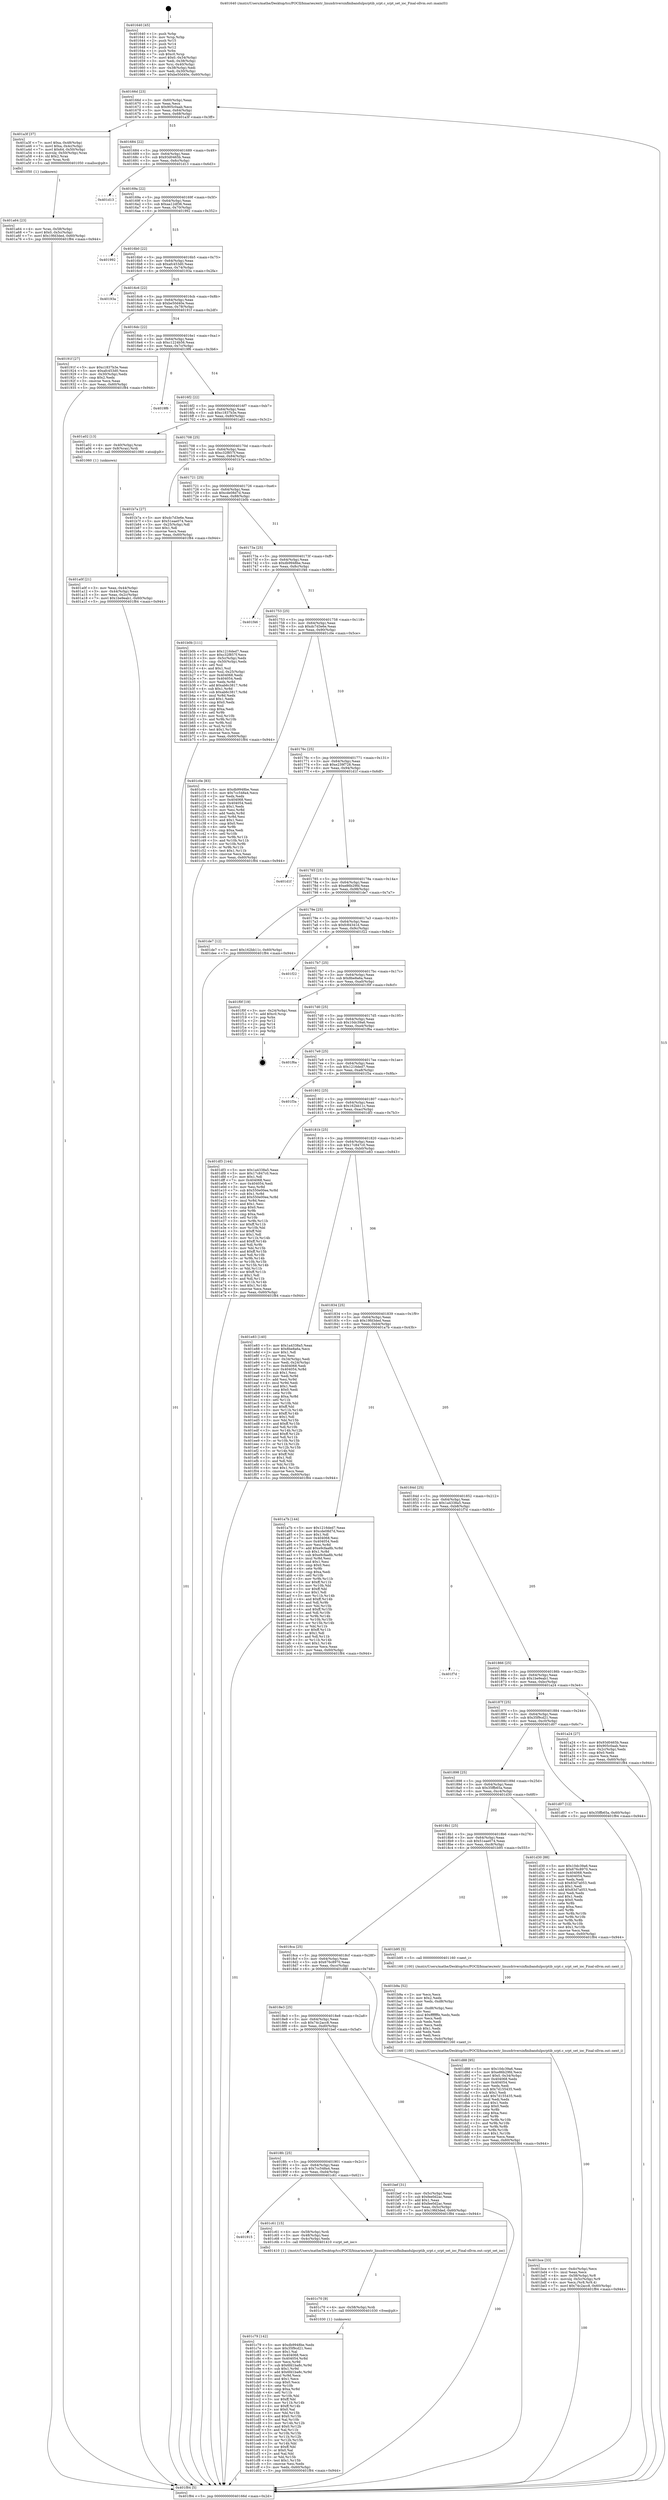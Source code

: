 digraph "0x401640" {
  label = "0x401640 (/mnt/c/Users/mathe/Desktop/tcc/POCII/binaries/extr_linuxdriversinfinibandulpsrptib_srpt.c_srpt_set_ioc_Final-ollvm.out::main(0))"
  labelloc = "t"
  node[shape=record]

  Entry [label="",width=0.3,height=0.3,shape=circle,fillcolor=black,style=filled]
  "0x40166d" [label="{
     0x40166d [23]\l
     | [instrs]\l
     &nbsp;&nbsp;0x40166d \<+3\>: mov -0x60(%rbp),%eax\l
     &nbsp;&nbsp;0x401670 \<+2\>: mov %eax,%ecx\l
     &nbsp;&nbsp;0x401672 \<+6\>: sub $0x905c0aab,%ecx\l
     &nbsp;&nbsp;0x401678 \<+3\>: mov %eax,-0x64(%rbp)\l
     &nbsp;&nbsp;0x40167b \<+3\>: mov %ecx,-0x68(%rbp)\l
     &nbsp;&nbsp;0x40167e \<+6\>: je 0000000000401a3f \<main+0x3ff\>\l
  }"]
  "0x401a3f" [label="{
     0x401a3f [37]\l
     | [instrs]\l
     &nbsp;&nbsp;0x401a3f \<+7\>: movl $0xa,-0x48(%rbp)\l
     &nbsp;&nbsp;0x401a46 \<+7\>: movl $0xa,-0x4c(%rbp)\l
     &nbsp;&nbsp;0x401a4d \<+7\>: movl $0x64,-0x50(%rbp)\l
     &nbsp;&nbsp;0x401a54 \<+4\>: movslq -0x50(%rbp),%rax\l
     &nbsp;&nbsp;0x401a58 \<+4\>: shl $0x2,%rax\l
     &nbsp;&nbsp;0x401a5c \<+3\>: mov %rax,%rdi\l
     &nbsp;&nbsp;0x401a5f \<+5\>: call 0000000000401050 \<malloc@plt\>\l
     | [calls]\l
     &nbsp;&nbsp;0x401050 \{1\} (unknown)\l
  }"]
  "0x401684" [label="{
     0x401684 [22]\l
     | [instrs]\l
     &nbsp;&nbsp;0x401684 \<+5\>: jmp 0000000000401689 \<main+0x49\>\l
     &nbsp;&nbsp;0x401689 \<+3\>: mov -0x64(%rbp),%eax\l
     &nbsp;&nbsp;0x40168c \<+5\>: sub $0x93d0465b,%eax\l
     &nbsp;&nbsp;0x401691 \<+3\>: mov %eax,-0x6c(%rbp)\l
     &nbsp;&nbsp;0x401694 \<+6\>: je 0000000000401d13 \<main+0x6d3\>\l
  }"]
  Exit [label="",width=0.3,height=0.3,shape=circle,fillcolor=black,style=filled,peripheries=2]
  "0x401d13" [label="{
     0x401d13\l
  }", style=dashed]
  "0x40169a" [label="{
     0x40169a [22]\l
     | [instrs]\l
     &nbsp;&nbsp;0x40169a \<+5\>: jmp 000000000040169f \<main+0x5f\>\l
     &nbsp;&nbsp;0x40169f \<+3\>: mov -0x64(%rbp),%eax\l
     &nbsp;&nbsp;0x4016a2 \<+5\>: sub $0xaa12df36,%eax\l
     &nbsp;&nbsp;0x4016a7 \<+3\>: mov %eax,-0x70(%rbp)\l
     &nbsp;&nbsp;0x4016aa \<+6\>: je 0000000000401992 \<main+0x352\>\l
  }"]
  "0x401c79" [label="{
     0x401c79 [142]\l
     | [instrs]\l
     &nbsp;&nbsp;0x401c79 \<+5\>: mov $0xdb9948be,%edx\l
     &nbsp;&nbsp;0x401c7e \<+5\>: mov $0x35f9cd21,%esi\l
     &nbsp;&nbsp;0x401c83 \<+2\>: mov $0x1,%al\l
     &nbsp;&nbsp;0x401c85 \<+7\>: mov 0x404068,%ecx\l
     &nbsp;&nbsp;0x401c8c \<+8\>: mov 0x404054,%r8d\l
     &nbsp;&nbsp;0x401c94 \<+3\>: mov %ecx,%r9d\l
     &nbsp;&nbsp;0x401c97 \<+7\>: sub $0x6fd1ba8c,%r9d\l
     &nbsp;&nbsp;0x401c9e \<+4\>: sub $0x1,%r9d\l
     &nbsp;&nbsp;0x401ca2 \<+7\>: add $0x6fd1ba8c,%r9d\l
     &nbsp;&nbsp;0x401ca9 \<+4\>: imul %r9d,%ecx\l
     &nbsp;&nbsp;0x401cad \<+3\>: and $0x1,%ecx\l
     &nbsp;&nbsp;0x401cb0 \<+3\>: cmp $0x0,%ecx\l
     &nbsp;&nbsp;0x401cb3 \<+4\>: sete %r10b\l
     &nbsp;&nbsp;0x401cb7 \<+4\>: cmp $0xa,%r8d\l
     &nbsp;&nbsp;0x401cbb \<+4\>: setl %r11b\l
     &nbsp;&nbsp;0x401cbf \<+3\>: mov %r10b,%bl\l
     &nbsp;&nbsp;0x401cc2 \<+3\>: xor $0xff,%bl\l
     &nbsp;&nbsp;0x401cc5 \<+3\>: mov %r11b,%r14b\l
     &nbsp;&nbsp;0x401cc8 \<+4\>: xor $0xff,%r14b\l
     &nbsp;&nbsp;0x401ccc \<+2\>: xor $0x0,%al\l
     &nbsp;&nbsp;0x401cce \<+3\>: mov %bl,%r15b\l
     &nbsp;&nbsp;0x401cd1 \<+4\>: and $0x0,%r15b\l
     &nbsp;&nbsp;0x401cd5 \<+3\>: and %al,%r10b\l
     &nbsp;&nbsp;0x401cd8 \<+3\>: mov %r14b,%r12b\l
     &nbsp;&nbsp;0x401cdb \<+4\>: and $0x0,%r12b\l
     &nbsp;&nbsp;0x401cdf \<+3\>: and %al,%r11b\l
     &nbsp;&nbsp;0x401ce2 \<+3\>: or %r10b,%r15b\l
     &nbsp;&nbsp;0x401ce5 \<+3\>: or %r11b,%r12b\l
     &nbsp;&nbsp;0x401ce8 \<+3\>: xor %r12b,%r15b\l
     &nbsp;&nbsp;0x401ceb \<+3\>: or %r14b,%bl\l
     &nbsp;&nbsp;0x401cee \<+3\>: xor $0xff,%bl\l
     &nbsp;&nbsp;0x401cf1 \<+2\>: or $0x0,%al\l
     &nbsp;&nbsp;0x401cf3 \<+2\>: and %al,%bl\l
     &nbsp;&nbsp;0x401cf5 \<+3\>: or %bl,%r15b\l
     &nbsp;&nbsp;0x401cf8 \<+4\>: test $0x1,%r15b\l
     &nbsp;&nbsp;0x401cfc \<+3\>: cmovne %esi,%edx\l
     &nbsp;&nbsp;0x401cff \<+3\>: mov %edx,-0x60(%rbp)\l
     &nbsp;&nbsp;0x401d02 \<+5\>: jmp 0000000000401f84 \<main+0x944\>\l
  }"]
  "0x401992" [label="{
     0x401992\l
  }", style=dashed]
  "0x4016b0" [label="{
     0x4016b0 [22]\l
     | [instrs]\l
     &nbsp;&nbsp;0x4016b0 \<+5\>: jmp 00000000004016b5 \<main+0x75\>\l
     &nbsp;&nbsp;0x4016b5 \<+3\>: mov -0x64(%rbp),%eax\l
     &nbsp;&nbsp;0x4016b8 \<+5\>: sub $0xafc453d0,%eax\l
     &nbsp;&nbsp;0x4016bd \<+3\>: mov %eax,-0x74(%rbp)\l
     &nbsp;&nbsp;0x4016c0 \<+6\>: je 000000000040193a \<main+0x2fa\>\l
  }"]
  "0x401c70" [label="{
     0x401c70 [9]\l
     | [instrs]\l
     &nbsp;&nbsp;0x401c70 \<+4\>: mov -0x58(%rbp),%rdi\l
     &nbsp;&nbsp;0x401c74 \<+5\>: call 0000000000401030 \<free@plt\>\l
     | [calls]\l
     &nbsp;&nbsp;0x401030 \{1\} (unknown)\l
  }"]
  "0x40193a" [label="{
     0x40193a\l
  }", style=dashed]
  "0x4016c6" [label="{
     0x4016c6 [22]\l
     | [instrs]\l
     &nbsp;&nbsp;0x4016c6 \<+5\>: jmp 00000000004016cb \<main+0x8b\>\l
     &nbsp;&nbsp;0x4016cb \<+3\>: mov -0x64(%rbp),%eax\l
     &nbsp;&nbsp;0x4016ce \<+5\>: sub $0xbe50d40e,%eax\l
     &nbsp;&nbsp;0x4016d3 \<+3\>: mov %eax,-0x78(%rbp)\l
     &nbsp;&nbsp;0x4016d6 \<+6\>: je 000000000040191f \<main+0x2df\>\l
  }"]
  "0x401915" [label="{
     0x401915\l
  }", style=dashed]
  "0x40191f" [label="{
     0x40191f [27]\l
     | [instrs]\l
     &nbsp;&nbsp;0x40191f \<+5\>: mov $0xc1837b3e,%eax\l
     &nbsp;&nbsp;0x401924 \<+5\>: mov $0xafc453d0,%ecx\l
     &nbsp;&nbsp;0x401929 \<+3\>: mov -0x30(%rbp),%edx\l
     &nbsp;&nbsp;0x40192c \<+3\>: cmp $0x2,%edx\l
     &nbsp;&nbsp;0x40192f \<+3\>: cmovne %ecx,%eax\l
     &nbsp;&nbsp;0x401932 \<+3\>: mov %eax,-0x60(%rbp)\l
     &nbsp;&nbsp;0x401935 \<+5\>: jmp 0000000000401f84 \<main+0x944\>\l
  }"]
  "0x4016dc" [label="{
     0x4016dc [22]\l
     | [instrs]\l
     &nbsp;&nbsp;0x4016dc \<+5\>: jmp 00000000004016e1 \<main+0xa1\>\l
     &nbsp;&nbsp;0x4016e1 \<+3\>: mov -0x64(%rbp),%eax\l
     &nbsp;&nbsp;0x4016e4 \<+5\>: sub $0xc1224b56,%eax\l
     &nbsp;&nbsp;0x4016e9 \<+3\>: mov %eax,-0x7c(%rbp)\l
     &nbsp;&nbsp;0x4016ec \<+6\>: je 00000000004019f6 \<main+0x3b6\>\l
  }"]
  "0x401f84" [label="{
     0x401f84 [5]\l
     | [instrs]\l
     &nbsp;&nbsp;0x401f84 \<+5\>: jmp 000000000040166d \<main+0x2d\>\l
  }"]
  "0x401640" [label="{
     0x401640 [45]\l
     | [instrs]\l
     &nbsp;&nbsp;0x401640 \<+1\>: push %rbp\l
     &nbsp;&nbsp;0x401641 \<+3\>: mov %rsp,%rbp\l
     &nbsp;&nbsp;0x401644 \<+2\>: push %r15\l
     &nbsp;&nbsp;0x401646 \<+2\>: push %r14\l
     &nbsp;&nbsp;0x401648 \<+2\>: push %r12\l
     &nbsp;&nbsp;0x40164a \<+1\>: push %rbx\l
     &nbsp;&nbsp;0x40164b \<+7\>: sub $0xc0,%rsp\l
     &nbsp;&nbsp;0x401652 \<+7\>: movl $0x0,-0x34(%rbp)\l
     &nbsp;&nbsp;0x401659 \<+3\>: mov %edi,-0x38(%rbp)\l
     &nbsp;&nbsp;0x40165c \<+4\>: mov %rsi,-0x40(%rbp)\l
     &nbsp;&nbsp;0x401660 \<+3\>: mov -0x38(%rbp),%edi\l
     &nbsp;&nbsp;0x401663 \<+3\>: mov %edi,-0x30(%rbp)\l
     &nbsp;&nbsp;0x401666 \<+7\>: movl $0xbe50d40e,-0x60(%rbp)\l
  }"]
  "0x401c61" [label="{
     0x401c61 [15]\l
     | [instrs]\l
     &nbsp;&nbsp;0x401c61 \<+4\>: mov -0x58(%rbp),%rdi\l
     &nbsp;&nbsp;0x401c65 \<+3\>: mov -0x48(%rbp),%esi\l
     &nbsp;&nbsp;0x401c68 \<+3\>: mov -0x4c(%rbp),%edx\l
     &nbsp;&nbsp;0x401c6b \<+5\>: call 0000000000401410 \<srpt_set_ioc\>\l
     | [calls]\l
     &nbsp;&nbsp;0x401410 \{1\} (/mnt/c/Users/mathe/Desktop/tcc/POCII/binaries/extr_linuxdriversinfinibandulpsrptib_srpt.c_srpt_set_ioc_Final-ollvm.out::srpt_set_ioc)\l
  }"]
  "0x4019f6" [label="{
     0x4019f6\l
  }", style=dashed]
  "0x4016f2" [label="{
     0x4016f2 [22]\l
     | [instrs]\l
     &nbsp;&nbsp;0x4016f2 \<+5\>: jmp 00000000004016f7 \<main+0xb7\>\l
     &nbsp;&nbsp;0x4016f7 \<+3\>: mov -0x64(%rbp),%eax\l
     &nbsp;&nbsp;0x4016fa \<+5\>: sub $0xc1837b3e,%eax\l
     &nbsp;&nbsp;0x4016ff \<+3\>: mov %eax,-0x80(%rbp)\l
     &nbsp;&nbsp;0x401702 \<+6\>: je 0000000000401a02 \<main+0x3c2\>\l
  }"]
  "0x4018fc" [label="{
     0x4018fc [25]\l
     | [instrs]\l
     &nbsp;&nbsp;0x4018fc \<+5\>: jmp 0000000000401901 \<main+0x2c1\>\l
     &nbsp;&nbsp;0x401901 \<+3\>: mov -0x64(%rbp),%eax\l
     &nbsp;&nbsp;0x401904 \<+5\>: sub $0x7cc548a4,%eax\l
     &nbsp;&nbsp;0x401909 \<+6\>: mov %eax,-0xd4(%rbp)\l
     &nbsp;&nbsp;0x40190f \<+6\>: je 0000000000401c61 \<main+0x621\>\l
  }"]
  "0x401a02" [label="{
     0x401a02 [13]\l
     | [instrs]\l
     &nbsp;&nbsp;0x401a02 \<+4\>: mov -0x40(%rbp),%rax\l
     &nbsp;&nbsp;0x401a06 \<+4\>: mov 0x8(%rax),%rdi\l
     &nbsp;&nbsp;0x401a0a \<+5\>: call 0000000000401060 \<atoi@plt\>\l
     | [calls]\l
     &nbsp;&nbsp;0x401060 \{1\} (unknown)\l
  }"]
  "0x401708" [label="{
     0x401708 [25]\l
     | [instrs]\l
     &nbsp;&nbsp;0x401708 \<+5\>: jmp 000000000040170d \<main+0xcd\>\l
     &nbsp;&nbsp;0x40170d \<+3\>: mov -0x64(%rbp),%eax\l
     &nbsp;&nbsp;0x401710 \<+5\>: sub $0xc32f857f,%eax\l
     &nbsp;&nbsp;0x401715 \<+6\>: mov %eax,-0x84(%rbp)\l
     &nbsp;&nbsp;0x40171b \<+6\>: je 0000000000401b7a \<main+0x53a\>\l
  }"]
  "0x401a0f" [label="{
     0x401a0f [21]\l
     | [instrs]\l
     &nbsp;&nbsp;0x401a0f \<+3\>: mov %eax,-0x44(%rbp)\l
     &nbsp;&nbsp;0x401a12 \<+3\>: mov -0x44(%rbp),%eax\l
     &nbsp;&nbsp;0x401a15 \<+3\>: mov %eax,-0x2c(%rbp)\l
     &nbsp;&nbsp;0x401a18 \<+7\>: movl $0x1be9eab1,-0x60(%rbp)\l
     &nbsp;&nbsp;0x401a1f \<+5\>: jmp 0000000000401f84 \<main+0x944\>\l
  }"]
  "0x401bef" [label="{
     0x401bef [31]\l
     | [instrs]\l
     &nbsp;&nbsp;0x401bef \<+3\>: mov -0x5c(%rbp),%eax\l
     &nbsp;&nbsp;0x401bf2 \<+5\>: sub $0xfee0d2ac,%eax\l
     &nbsp;&nbsp;0x401bf7 \<+3\>: add $0x1,%eax\l
     &nbsp;&nbsp;0x401bfa \<+5\>: add $0xfee0d2ac,%eax\l
     &nbsp;&nbsp;0x401bff \<+3\>: mov %eax,-0x5c(%rbp)\l
     &nbsp;&nbsp;0x401c02 \<+7\>: movl $0x19fd3ded,-0x60(%rbp)\l
     &nbsp;&nbsp;0x401c09 \<+5\>: jmp 0000000000401f84 \<main+0x944\>\l
  }"]
  "0x401b7a" [label="{
     0x401b7a [27]\l
     | [instrs]\l
     &nbsp;&nbsp;0x401b7a \<+5\>: mov $0xdc7d3e6e,%eax\l
     &nbsp;&nbsp;0x401b7f \<+5\>: mov $0x51eae074,%ecx\l
     &nbsp;&nbsp;0x401b84 \<+3\>: mov -0x25(%rbp),%dl\l
     &nbsp;&nbsp;0x401b87 \<+3\>: test $0x1,%dl\l
     &nbsp;&nbsp;0x401b8a \<+3\>: cmovne %ecx,%eax\l
     &nbsp;&nbsp;0x401b8d \<+3\>: mov %eax,-0x60(%rbp)\l
     &nbsp;&nbsp;0x401b90 \<+5\>: jmp 0000000000401f84 \<main+0x944\>\l
  }"]
  "0x401721" [label="{
     0x401721 [25]\l
     | [instrs]\l
     &nbsp;&nbsp;0x401721 \<+5\>: jmp 0000000000401726 \<main+0xe6\>\l
     &nbsp;&nbsp;0x401726 \<+3\>: mov -0x64(%rbp),%eax\l
     &nbsp;&nbsp;0x401729 \<+5\>: sub $0xcde08d7d,%eax\l
     &nbsp;&nbsp;0x40172e \<+6\>: mov %eax,-0x88(%rbp)\l
     &nbsp;&nbsp;0x401734 \<+6\>: je 0000000000401b0b \<main+0x4cb\>\l
  }"]
  "0x4018e3" [label="{
     0x4018e3 [25]\l
     | [instrs]\l
     &nbsp;&nbsp;0x4018e3 \<+5\>: jmp 00000000004018e8 \<main+0x2a8\>\l
     &nbsp;&nbsp;0x4018e8 \<+3\>: mov -0x64(%rbp),%eax\l
     &nbsp;&nbsp;0x4018eb \<+5\>: sub $0x74c2acc8,%eax\l
     &nbsp;&nbsp;0x4018f0 \<+6\>: mov %eax,-0xd0(%rbp)\l
     &nbsp;&nbsp;0x4018f6 \<+6\>: je 0000000000401bef \<main+0x5af\>\l
  }"]
  "0x401b0b" [label="{
     0x401b0b [111]\l
     | [instrs]\l
     &nbsp;&nbsp;0x401b0b \<+5\>: mov $0x1216ded7,%eax\l
     &nbsp;&nbsp;0x401b10 \<+5\>: mov $0xc32f857f,%ecx\l
     &nbsp;&nbsp;0x401b15 \<+3\>: mov -0x5c(%rbp),%edx\l
     &nbsp;&nbsp;0x401b18 \<+3\>: cmp -0x50(%rbp),%edx\l
     &nbsp;&nbsp;0x401b1b \<+4\>: setl %sil\l
     &nbsp;&nbsp;0x401b1f \<+4\>: and $0x1,%sil\l
     &nbsp;&nbsp;0x401b23 \<+4\>: mov %sil,-0x25(%rbp)\l
     &nbsp;&nbsp;0x401b27 \<+7\>: mov 0x404068,%edx\l
     &nbsp;&nbsp;0x401b2e \<+7\>: mov 0x404054,%edi\l
     &nbsp;&nbsp;0x401b35 \<+3\>: mov %edx,%r8d\l
     &nbsp;&nbsp;0x401b38 \<+7\>: add $0xab6c3817,%r8d\l
     &nbsp;&nbsp;0x401b3f \<+4\>: sub $0x1,%r8d\l
     &nbsp;&nbsp;0x401b43 \<+7\>: sub $0xab6c3817,%r8d\l
     &nbsp;&nbsp;0x401b4a \<+4\>: imul %r8d,%edx\l
     &nbsp;&nbsp;0x401b4e \<+3\>: and $0x1,%edx\l
     &nbsp;&nbsp;0x401b51 \<+3\>: cmp $0x0,%edx\l
     &nbsp;&nbsp;0x401b54 \<+4\>: sete %sil\l
     &nbsp;&nbsp;0x401b58 \<+3\>: cmp $0xa,%edi\l
     &nbsp;&nbsp;0x401b5b \<+4\>: setl %r9b\l
     &nbsp;&nbsp;0x401b5f \<+3\>: mov %sil,%r10b\l
     &nbsp;&nbsp;0x401b62 \<+3\>: and %r9b,%r10b\l
     &nbsp;&nbsp;0x401b65 \<+3\>: xor %r9b,%sil\l
     &nbsp;&nbsp;0x401b68 \<+3\>: or %sil,%r10b\l
     &nbsp;&nbsp;0x401b6b \<+4\>: test $0x1,%r10b\l
     &nbsp;&nbsp;0x401b6f \<+3\>: cmovne %ecx,%eax\l
     &nbsp;&nbsp;0x401b72 \<+3\>: mov %eax,-0x60(%rbp)\l
     &nbsp;&nbsp;0x401b75 \<+5\>: jmp 0000000000401f84 \<main+0x944\>\l
  }"]
  "0x40173a" [label="{
     0x40173a [25]\l
     | [instrs]\l
     &nbsp;&nbsp;0x40173a \<+5\>: jmp 000000000040173f \<main+0xff\>\l
     &nbsp;&nbsp;0x40173f \<+3\>: mov -0x64(%rbp),%eax\l
     &nbsp;&nbsp;0x401742 \<+5\>: sub $0xdb9948be,%eax\l
     &nbsp;&nbsp;0x401747 \<+6\>: mov %eax,-0x8c(%rbp)\l
     &nbsp;&nbsp;0x40174d \<+6\>: je 0000000000401f46 \<main+0x906\>\l
  }"]
  "0x401d88" [label="{
     0x401d88 [95]\l
     | [instrs]\l
     &nbsp;&nbsp;0x401d88 \<+5\>: mov $0x10dc39a6,%eax\l
     &nbsp;&nbsp;0x401d8d \<+5\>: mov $0xe86b29fd,%ecx\l
     &nbsp;&nbsp;0x401d92 \<+7\>: movl $0x0,-0x34(%rbp)\l
     &nbsp;&nbsp;0x401d99 \<+7\>: mov 0x404068,%edx\l
     &nbsp;&nbsp;0x401da0 \<+7\>: mov 0x404054,%esi\l
     &nbsp;&nbsp;0x401da7 \<+2\>: mov %edx,%edi\l
     &nbsp;&nbsp;0x401da9 \<+6\>: sub $0x7d155435,%edi\l
     &nbsp;&nbsp;0x401daf \<+3\>: sub $0x1,%edi\l
     &nbsp;&nbsp;0x401db2 \<+6\>: add $0x7d155435,%edi\l
     &nbsp;&nbsp;0x401db8 \<+3\>: imul %edi,%edx\l
     &nbsp;&nbsp;0x401dbb \<+3\>: and $0x1,%edx\l
     &nbsp;&nbsp;0x401dbe \<+3\>: cmp $0x0,%edx\l
     &nbsp;&nbsp;0x401dc1 \<+4\>: sete %r8b\l
     &nbsp;&nbsp;0x401dc5 \<+3\>: cmp $0xa,%esi\l
     &nbsp;&nbsp;0x401dc8 \<+4\>: setl %r9b\l
     &nbsp;&nbsp;0x401dcc \<+3\>: mov %r8b,%r10b\l
     &nbsp;&nbsp;0x401dcf \<+3\>: and %r9b,%r10b\l
     &nbsp;&nbsp;0x401dd2 \<+3\>: xor %r9b,%r8b\l
     &nbsp;&nbsp;0x401dd5 \<+3\>: or %r8b,%r10b\l
     &nbsp;&nbsp;0x401dd8 \<+4\>: test $0x1,%r10b\l
     &nbsp;&nbsp;0x401ddc \<+3\>: cmovne %ecx,%eax\l
     &nbsp;&nbsp;0x401ddf \<+3\>: mov %eax,-0x60(%rbp)\l
     &nbsp;&nbsp;0x401de2 \<+5\>: jmp 0000000000401f84 \<main+0x944\>\l
  }"]
  "0x401f46" [label="{
     0x401f46\l
  }", style=dashed]
  "0x401753" [label="{
     0x401753 [25]\l
     | [instrs]\l
     &nbsp;&nbsp;0x401753 \<+5\>: jmp 0000000000401758 \<main+0x118\>\l
     &nbsp;&nbsp;0x401758 \<+3\>: mov -0x64(%rbp),%eax\l
     &nbsp;&nbsp;0x40175b \<+5\>: sub $0xdc7d3e6e,%eax\l
     &nbsp;&nbsp;0x401760 \<+6\>: mov %eax,-0x90(%rbp)\l
     &nbsp;&nbsp;0x401766 \<+6\>: je 0000000000401c0e \<main+0x5ce\>\l
  }"]
  "0x401bce" [label="{
     0x401bce [33]\l
     | [instrs]\l
     &nbsp;&nbsp;0x401bce \<+6\>: mov -0xdc(%rbp),%ecx\l
     &nbsp;&nbsp;0x401bd4 \<+3\>: imul %eax,%ecx\l
     &nbsp;&nbsp;0x401bd7 \<+4\>: mov -0x58(%rbp),%r8\l
     &nbsp;&nbsp;0x401bdb \<+4\>: movslq -0x5c(%rbp),%r9\l
     &nbsp;&nbsp;0x401bdf \<+4\>: mov %ecx,(%r8,%r9,4)\l
     &nbsp;&nbsp;0x401be3 \<+7\>: movl $0x74c2acc8,-0x60(%rbp)\l
     &nbsp;&nbsp;0x401bea \<+5\>: jmp 0000000000401f84 \<main+0x944\>\l
  }"]
  "0x401c0e" [label="{
     0x401c0e [83]\l
     | [instrs]\l
     &nbsp;&nbsp;0x401c0e \<+5\>: mov $0xdb9948be,%eax\l
     &nbsp;&nbsp;0x401c13 \<+5\>: mov $0x7cc548a4,%ecx\l
     &nbsp;&nbsp;0x401c18 \<+2\>: xor %edx,%edx\l
     &nbsp;&nbsp;0x401c1a \<+7\>: mov 0x404068,%esi\l
     &nbsp;&nbsp;0x401c21 \<+7\>: mov 0x404054,%edi\l
     &nbsp;&nbsp;0x401c28 \<+3\>: sub $0x1,%edx\l
     &nbsp;&nbsp;0x401c2b \<+3\>: mov %esi,%r8d\l
     &nbsp;&nbsp;0x401c2e \<+3\>: add %edx,%r8d\l
     &nbsp;&nbsp;0x401c31 \<+4\>: imul %r8d,%esi\l
     &nbsp;&nbsp;0x401c35 \<+3\>: and $0x1,%esi\l
     &nbsp;&nbsp;0x401c38 \<+3\>: cmp $0x0,%esi\l
     &nbsp;&nbsp;0x401c3b \<+4\>: sete %r9b\l
     &nbsp;&nbsp;0x401c3f \<+3\>: cmp $0xa,%edi\l
     &nbsp;&nbsp;0x401c42 \<+4\>: setl %r10b\l
     &nbsp;&nbsp;0x401c46 \<+3\>: mov %r9b,%r11b\l
     &nbsp;&nbsp;0x401c49 \<+3\>: and %r10b,%r11b\l
     &nbsp;&nbsp;0x401c4c \<+3\>: xor %r10b,%r9b\l
     &nbsp;&nbsp;0x401c4f \<+3\>: or %r9b,%r11b\l
     &nbsp;&nbsp;0x401c52 \<+4\>: test $0x1,%r11b\l
     &nbsp;&nbsp;0x401c56 \<+3\>: cmovne %ecx,%eax\l
     &nbsp;&nbsp;0x401c59 \<+3\>: mov %eax,-0x60(%rbp)\l
     &nbsp;&nbsp;0x401c5c \<+5\>: jmp 0000000000401f84 \<main+0x944\>\l
  }"]
  "0x40176c" [label="{
     0x40176c [25]\l
     | [instrs]\l
     &nbsp;&nbsp;0x40176c \<+5\>: jmp 0000000000401771 \<main+0x131\>\l
     &nbsp;&nbsp;0x401771 \<+3\>: mov -0x64(%rbp),%eax\l
     &nbsp;&nbsp;0x401774 \<+5\>: sub $0xe239f728,%eax\l
     &nbsp;&nbsp;0x401779 \<+6\>: mov %eax,-0x94(%rbp)\l
     &nbsp;&nbsp;0x40177f \<+6\>: je 0000000000401d1f \<main+0x6df\>\l
  }"]
  "0x401b9a" [label="{
     0x401b9a [52]\l
     | [instrs]\l
     &nbsp;&nbsp;0x401b9a \<+2\>: xor %ecx,%ecx\l
     &nbsp;&nbsp;0x401b9c \<+5\>: mov $0x2,%edx\l
     &nbsp;&nbsp;0x401ba1 \<+6\>: mov %edx,-0xd8(%rbp)\l
     &nbsp;&nbsp;0x401ba7 \<+1\>: cltd\l
     &nbsp;&nbsp;0x401ba8 \<+6\>: mov -0xd8(%rbp),%esi\l
     &nbsp;&nbsp;0x401bae \<+2\>: idiv %esi\l
     &nbsp;&nbsp;0x401bb0 \<+6\>: imul $0xfffffffe,%edx,%edx\l
     &nbsp;&nbsp;0x401bb6 \<+2\>: mov %ecx,%edi\l
     &nbsp;&nbsp;0x401bb8 \<+2\>: sub %edx,%edi\l
     &nbsp;&nbsp;0x401bba \<+2\>: mov %ecx,%edx\l
     &nbsp;&nbsp;0x401bbc \<+3\>: sub $0x1,%edx\l
     &nbsp;&nbsp;0x401bbf \<+2\>: add %edx,%edi\l
     &nbsp;&nbsp;0x401bc1 \<+2\>: sub %edi,%ecx\l
     &nbsp;&nbsp;0x401bc3 \<+6\>: mov %ecx,-0xdc(%rbp)\l
     &nbsp;&nbsp;0x401bc9 \<+5\>: call 0000000000401160 \<next_i\>\l
     | [calls]\l
     &nbsp;&nbsp;0x401160 \{100\} (/mnt/c/Users/mathe/Desktop/tcc/POCII/binaries/extr_linuxdriversinfinibandulpsrptib_srpt.c_srpt_set_ioc_Final-ollvm.out::next_i)\l
  }"]
  "0x401d1f" [label="{
     0x401d1f\l
  }", style=dashed]
  "0x401785" [label="{
     0x401785 [25]\l
     | [instrs]\l
     &nbsp;&nbsp;0x401785 \<+5\>: jmp 000000000040178a \<main+0x14a\>\l
     &nbsp;&nbsp;0x40178a \<+3\>: mov -0x64(%rbp),%eax\l
     &nbsp;&nbsp;0x40178d \<+5\>: sub $0xe86b29fd,%eax\l
     &nbsp;&nbsp;0x401792 \<+6\>: mov %eax,-0x98(%rbp)\l
     &nbsp;&nbsp;0x401798 \<+6\>: je 0000000000401de7 \<main+0x7a7\>\l
  }"]
  "0x4018ca" [label="{
     0x4018ca [25]\l
     | [instrs]\l
     &nbsp;&nbsp;0x4018ca \<+5\>: jmp 00000000004018cf \<main+0x28f\>\l
     &nbsp;&nbsp;0x4018cf \<+3\>: mov -0x64(%rbp),%eax\l
     &nbsp;&nbsp;0x4018d2 \<+5\>: sub $0x676c8970,%eax\l
     &nbsp;&nbsp;0x4018d7 \<+6\>: mov %eax,-0xcc(%rbp)\l
     &nbsp;&nbsp;0x4018dd \<+6\>: je 0000000000401d88 \<main+0x748\>\l
  }"]
  "0x401de7" [label="{
     0x401de7 [12]\l
     | [instrs]\l
     &nbsp;&nbsp;0x401de7 \<+7\>: movl $0x162bb11c,-0x60(%rbp)\l
     &nbsp;&nbsp;0x401dee \<+5\>: jmp 0000000000401f84 \<main+0x944\>\l
  }"]
  "0x40179e" [label="{
     0x40179e [25]\l
     | [instrs]\l
     &nbsp;&nbsp;0x40179e \<+5\>: jmp 00000000004017a3 \<main+0x163\>\l
     &nbsp;&nbsp;0x4017a3 \<+3\>: mov -0x64(%rbp),%eax\l
     &nbsp;&nbsp;0x4017a6 \<+5\>: sub $0xfc84341d,%eax\l
     &nbsp;&nbsp;0x4017ab \<+6\>: mov %eax,-0x9c(%rbp)\l
     &nbsp;&nbsp;0x4017b1 \<+6\>: je 0000000000401f22 \<main+0x8e2\>\l
  }"]
  "0x401b95" [label="{
     0x401b95 [5]\l
     | [instrs]\l
     &nbsp;&nbsp;0x401b95 \<+5\>: call 0000000000401160 \<next_i\>\l
     | [calls]\l
     &nbsp;&nbsp;0x401160 \{100\} (/mnt/c/Users/mathe/Desktop/tcc/POCII/binaries/extr_linuxdriversinfinibandulpsrptib_srpt.c_srpt_set_ioc_Final-ollvm.out::next_i)\l
  }"]
  "0x401f22" [label="{
     0x401f22\l
  }", style=dashed]
  "0x4017b7" [label="{
     0x4017b7 [25]\l
     | [instrs]\l
     &nbsp;&nbsp;0x4017b7 \<+5\>: jmp 00000000004017bc \<main+0x17c\>\l
     &nbsp;&nbsp;0x4017bc \<+3\>: mov -0x64(%rbp),%eax\l
     &nbsp;&nbsp;0x4017bf \<+5\>: sub $0x8be8a6a,%eax\l
     &nbsp;&nbsp;0x4017c4 \<+6\>: mov %eax,-0xa0(%rbp)\l
     &nbsp;&nbsp;0x4017ca \<+6\>: je 0000000000401f0f \<main+0x8cf\>\l
  }"]
  "0x4018b1" [label="{
     0x4018b1 [25]\l
     | [instrs]\l
     &nbsp;&nbsp;0x4018b1 \<+5\>: jmp 00000000004018b6 \<main+0x276\>\l
     &nbsp;&nbsp;0x4018b6 \<+3\>: mov -0x64(%rbp),%eax\l
     &nbsp;&nbsp;0x4018b9 \<+5\>: sub $0x51eae074,%eax\l
     &nbsp;&nbsp;0x4018be \<+6\>: mov %eax,-0xc8(%rbp)\l
     &nbsp;&nbsp;0x4018c4 \<+6\>: je 0000000000401b95 \<main+0x555\>\l
  }"]
  "0x401f0f" [label="{
     0x401f0f [19]\l
     | [instrs]\l
     &nbsp;&nbsp;0x401f0f \<+3\>: mov -0x24(%rbp),%eax\l
     &nbsp;&nbsp;0x401f12 \<+7\>: add $0xc0,%rsp\l
     &nbsp;&nbsp;0x401f19 \<+1\>: pop %rbx\l
     &nbsp;&nbsp;0x401f1a \<+2\>: pop %r12\l
     &nbsp;&nbsp;0x401f1c \<+2\>: pop %r14\l
     &nbsp;&nbsp;0x401f1e \<+2\>: pop %r15\l
     &nbsp;&nbsp;0x401f20 \<+1\>: pop %rbp\l
     &nbsp;&nbsp;0x401f21 \<+1\>: ret\l
  }"]
  "0x4017d0" [label="{
     0x4017d0 [25]\l
     | [instrs]\l
     &nbsp;&nbsp;0x4017d0 \<+5\>: jmp 00000000004017d5 \<main+0x195\>\l
     &nbsp;&nbsp;0x4017d5 \<+3\>: mov -0x64(%rbp),%eax\l
     &nbsp;&nbsp;0x4017d8 \<+5\>: sub $0x10dc39a6,%eax\l
     &nbsp;&nbsp;0x4017dd \<+6\>: mov %eax,-0xa4(%rbp)\l
     &nbsp;&nbsp;0x4017e3 \<+6\>: je 0000000000401f6a \<main+0x92a\>\l
  }"]
  "0x401d30" [label="{
     0x401d30 [88]\l
     | [instrs]\l
     &nbsp;&nbsp;0x401d30 \<+5\>: mov $0x10dc39a6,%eax\l
     &nbsp;&nbsp;0x401d35 \<+5\>: mov $0x676c8970,%ecx\l
     &nbsp;&nbsp;0x401d3a \<+7\>: mov 0x404068,%edx\l
     &nbsp;&nbsp;0x401d41 \<+7\>: mov 0x404054,%esi\l
     &nbsp;&nbsp;0x401d48 \<+2\>: mov %edx,%edi\l
     &nbsp;&nbsp;0x401d4a \<+6\>: sub $0x83d7a053,%edi\l
     &nbsp;&nbsp;0x401d50 \<+3\>: sub $0x1,%edi\l
     &nbsp;&nbsp;0x401d53 \<+6\>: add $0x83d7a053,%edi\l
     &nbsp;&nbsp;0x401d59 \<+3\>: imul %edi,%edx\l
     &nbsp;&nbsp;0x401d5c \<+3\>: and $0x1,%edx\l
     &nbsp;&nbsp;0x401d5f \<+3\>: cmp $0x0,%edx\l
     &nbsp;&nbsp;0x401d62 \<+4\>: sete %r8b\l
     &nbsp;&nbsp;0x401d66 \<+3\>: cmp $0xa,%esi\l
     &nbsp;&nbsp;0x401d69 \<+4\>: setl %r9b\l
     &nbsp;&nbsp;0x401d6d \<+3\>: mov %r8b,%r10b\l
     &nbsp;&nbsp;0x401d70 \<+3\>: and %r9b,%r10b\l
     &nbsp;&nbsp;0x401d73 \<+3\>: xor %r9b,%r8b\l
     &nbsp;&nbsp;0x401d76 \<+3\>: or %r8b,%r10b\l
     &nbsp;&nbsp;0x401d79 \<+4\>: test $0x1,%r10b\l
     &nbsp;&nbsp;0x401d7d \<+3\>: cmovne %ecx,%eax\l
     &nbsp;&nbsp;0x401d80 \<+3\>: mov %eax,-0x60(%rbp)\l
     &nbsp;&nbsp;0x401d83 \<+5\>: jmp 0000000000401f84 \<main+0x944\>\l
  }"]
  "0x401f6a" [label="{
     0x401f6a\l
  }", style=dashed]
  "0x4017e9" [label="{
     0x4017e9 [25]\l
     | [instrs]\l
     &nbsp;&nbsp;0x4017e9 \<+5\>: jmp 00000000004017ee \<main+0x1ae\>\l
     &nbsp;&nbsp;0x4017ee \<+3\>: mov -0x64(%rbp),%eax\l
     &nbsp;&nbsp;0x4017f1 \<+5\>: sub $0x1216ded7,%eax\l
     &nbsp;&nbsp;0x4017f6 \<+6\>: mov %eax,-0xa8(%rbp)\l
     &nbsp;&nbsp;0x4017fc \<+6\>: je 0000000000401f3a \<main+0x8fa\>\l
  }"]
  "0x401898" [label="{
     0x401898 [25]\l
     | [instrs]\l
     &nbsp;&nbsp;0x401898 \<+5\>: jmp 000000000040189d \<main+0x25d\>\l
     &nbsp;&nbsp;0x40189d \<+3\>: mov -0x64(%rbp),%eax\l
     &nbsp;&nbsp;0x4018a0 \<+5\>: sub $0x35ffb65a,%eax\l
     &nbsp;&nbsp;0x4018a5 \<+6\>: mov %eax,-0xc4(%rbp)\l
     &nbsp;&nbsp;0x4018ab \<+6\>: je 0000000000401d30 \<main+0x6f0\>\l
  }"]
  "0x401f3a" [label="{
     0x401f3a\l
  }", style=dashed]
  "0x401802" [label="{
     0x401802 [25]\l
     | [instrs]\l
     &nbsp;&nbsp;0x401802 \<+5\>: jmp 0000000000401807 \<main+0x1c7\>\l
     &nbsp;&nbsp;0x401807 \<+3\>: mov -0x64(%rbp),%eax\l
     &nbsp;&nbsp;0x40180a \<+5\>: sub $0x162bb11c,%eax\l
     &nbsp;&nbsp;0x40180f \<+6\>: mov %eax,-0xac(%rbp)\l
     &nbsp;&nbsp;0x401815 \<+6\>: je 0000000000401df3 \<main+0x7b3\>\l
  }"]
  "0x401d07" [label="{
     0x401d07 [12]\l
     | [instrs]\l
     &nbsp;&nbsp;0x401d07 \<+7\>: movl $0x35ffb65a,-0x60(%rbp)\l
     &nbsp;&nbsp;0x401d0e \<+5\>: jmp 0000000000401f84 \<main+0x944\>\l
  }"]
  "0x401df3" [label="{
     0x401df3 [144]\l
     | [instrs]\l
     &nbsp;&nbsp;0x401df3 \<+5\>: mov $0x1a4338a5,%eax\l
     &nbsp;&nbsp;0x401df8 \<+5\>: mov $0x17c847c0,%ecx\l
     &nbsp;&nbsp;0x401dfd \<+2\>: mov $0x1,%dl\l
     &nbsp;&nbsp;0x401dff \<+7\>: mov 0x404068,%esi\l
     &nbsp;&nbsp;0x401e06 \<+7\>: mov 0x404054,%edi\l
     &nbsp;&nbsp;0x401e0d \<+3\>: mov %esi,%r8d\l
     &nbsp;&nbsp;0x401e10 \<+7\>: sub $0x550e00ee,%r8d\l
     &nbsp;&nbsp;0x401e17 \<+4\>: sub $0x1,%r8d\l
     &nbsp;&nbsp;0x401e1b \<+7\>: add $0x550e00ee,%r8d\l
     &nbsp;&nbsp;0x401e22 \<+4\>: imul %r8d,%esi\l
     &nbsp;&nbsp;0x401e26 \<+3\>: and $0x1,%esi\l
     &nbsp;&nbsp;0x401e29 \<+3\>: cmp $0x0,%esi\l
     &nbsp;&nbsp;0x401e2c \<+4\>: sete %r9b\l
     &nbsp;&nbsp;0x401e30 \<+3\>: cmp $0xa,%edi\l
     &nbsp;&nbsp;0x401e33 \<+4\>: setl %r10b\l
     &nbsp;&nbsp;0x401e37 \<+3\>: mov %r9b,%r11b\l
     &nbsp;&nbsp;0x401e3a \<+4\>: xor $0xff,%r11b\l
     &nbsp;&nbsp;0x401e3e \<+3\>: mov %r10b,%bl\l
     &nbsp;&nbsp;0x401e41 \<+3\>: xor $0xff,%bl\l
     &nbsp;&nbsp;0x401e44 \<+3\>: xor $0x1,%dl\l
     &nbsp;&nbsp;0x401e47 \<+3\>: mov %r11b,%r14b\l
     &nbsp;&nbsp;0x401e4a \<+4\>: and $0xff,%r14b\l
     &nbsp;&nbsp;0x401e4e \<+3\>: and %dl,%r9b\l
     &nbsp;&nbsp;0x401e51 \<+3\>: mov %bl,%r15b\l
     &nbsp;&nbsp;0x401e54 \<+4\>: and $0xff,%r15b\l
     &nbsp;&nbsp;0x401e58 \<+3\>: and %dl,%r10b\l
     &nbsp;&nbsp;0x401e5b \<+3\>: or %r9b,%r14b\l
     &nbsp;&nbsp;0x401e5e \<+3\>: or %r10b,%r15b\l
     &nbsp;&nbsp;0x401e61 \<+3\>: xor %r15b,%r14b\l
     &nbsp;&nbsp;0x401e64 \<+3\>: or %bl,%r11b\l
     &nbsp;&nbsp;0x401e67 \<+4\>: xor $0xff,%r11b\l
     &nbsp;&nbsp;0x401e6b \<+3\>: or $0x1,%dl\l
     &nbsp;&nbsp;0x401e6e \<+3\>: and %dl,%r11b\l
     &nbsp;&nbsp;0x401e71 \<+3\>: or %r11b,%r14b\l
     &nbsp;&nbsp;0x401e74 \<+4\>: test $0x1,%r14b\l
     &nbsp;&nbsp;0x401e78 \<+3\>: cmovne %ecx,%eax\l
     &nbsp;&nbsp;0x401e7b \<+3\>: mov %eax,-0x60(%rbp)\l
     &nbsp;&nbsp;0x401e7e \<+5\>: jmp 0000000000401f84 \<main+0x944\>\l
  }"]
  "0x40181b" [label="{
     0x40181b [25]\l
     | [instrs]\l
     &nbsp;&nbsp;0x40181b \<+5\>: jmp 0000000000401820 \<main+0x1e0\>\l
     &nbsp;&nbsp;0x401820 \<+3\>: mov -0x64(%rbp),%eax\l
     &nbsp;&nbsp;0x401823 \<+5\>: sub $0x17c847c0,%eax\l
     &nbsp;&nbsp;0x401828 \<+6\>: mov %eax,-0xb0(%rbp)\l
     &nbsp;&nbsp;0x40182e \<+6\>: je 0000000000401e83 \<main+0x843\>\l
  }"]
  "0x401a64" [label="{
     0x401a64 [23]\l
     | [instrs]\l
     &nbsp;&nbsp;0x401a64 \<+4\>: mov %rax,-0x58(%rbp)\l
     &nbsp;&nbsp;0x401a68 \<+7\>: movl $0x0,-0x5c(%rbp)\l
     &nbsp;&nbsp;0x401a6f \<+7\>: movl $0x19fd3ded,-0x60(%rbp)\l
     &nbsp;&nbsp;0x401a76 \<+5\>: jmp 0000000000401f84 \<main+0x944\>\l
  }"]
  "0x401e83" [label="{
     0x401e83 [140]\l
     | [instrs]\l
     &nbsp;&nbsp;0x401e83 \<+5\>: mov $0x1a4338a5,%eax\l
     &nbsp;&nbsp;0x401e88 \<+5\>: mov $0x8be8a6a,%ecx\l
     &nbsp;&nbsp;0x401e8d \<+2\>: mov $0x1,%dl\l
     &nbsp;&nbsp;0x401e8f \<+2\>: xor %esi,%esi\l
     &nbsp;&nbsp;0x401e91 \<+3\>: mov -0x34(%rbp),%edi\l
     &nbsp;&nbsp;0x401e94 \<+3\>: mov %edi,-0x24(%rbp)\l
     &nbsp;&nbsp;0x401e97 \<+7\>: mov 0x404068,%edi\l
     &nbsp;&nbsp;0x401e9e \<+8\>: mov 0x404054,%r8d\l
     &nbsp;&nbsp;0x401ea6 \<+3\>: sub $0x1,%esi\l
     &nbsp;&nbsp;0x401ea9 \<+3\>: mov %edi,%r9d\l
     &nbsp;&nbsp;0x401eac \<+3\>: add %esi,%r9d\l
     &nbsp;&nbsp;0x401eaf \<+4\>: imul %r9d,%edi\l
     &nbsp;&nbsp;0x401eb3 \<+3\>: and $0x1,%edi\l
     &nbsp;&nbsp;0x401eb6 \<+3\>: cmp $0x0,%edi\l
     &nbsp;&nbsp;0x401eb9 \<+4\>: sete %r10b\l
     &nbsp;&nbsp;0x401ebd \<+4\>: cmp $0xa,%r8d\l
     &nbsp;&nbsp;0x401ec1 \<+4\>: setl %r11b\l
     &nbsp;&nbsp;0x401ec5 \<+3\>: mov %r10b,%bl\l
     &nbsp;&nbsp;0x401ec8 \<+3\>: xor $0xff,%bl\l
     &nbsp;&nbsp;0x401ecb \<+3\>: mov %r11b,%r14b\l
     &nbsp;&nbsp;0x401ece \<+4\>: xor $0xff,%r14b\l
     &nbsp;&nbsp;0x401ed2 \<+3\>: xor $0x1,%dl\l
     &nbsp;&nbsp;0x401ed5 \<+3\>: mov %bl,%r15b\l
     &nbsp;&nbsp;0x401ed8 \<+4\>: and $0xff,%r15b\l
     &nbsp;&nbsp;0x401edc \<+3\>: and %dl,%r10b\l
     &nbsp;&nbsp;0x401edf \<+3\>: mov %r14b,%r12b\l
     &nbsp;&nbsp;0x401ee2 \<+4\>: and $0xff,%r12b\l
     &nbsp;&nbsp;0x401ee6 \<+3\>: and %dl,%r11b\l
     &nbsp;&nbsp;0x401ee9 \<+3\>: or %r10b,%r15b\l
     &nbsp;&nbsp;0x401eec \<+3\>: or %r11b,%r12b\l
     &nbsp;&nbsp;0x401eef \<+3\>: xor %r12b,%r15b\l
     &nbsp;&nbsp;0x401ef2 \<+3\>: or %r14b,%bl\l
     &nbsp;&nbsp;0x401ef5 \<+3\>: xor $0xff,%bl\l
     &nbsp;&nbsp;0x401ef8 \<+3\>: or $0x1,%dl\l
     &nbsp;&nbsp;0x401efb \<+2\>: and %dl,%bl\l
     &nbsp;&nbsp;0x401efd \<+3\>: or %bl,%r15b\l
     &nbsp;&nbsp;0x401f00 \<+4\>: test $0x1,%r15b\l
     &nbsp;&nbsp;0x401f04 \<+3\>: cmovne %ecx,%eax\l
     &nbsp;&nbsp;0x401f07 \<+3\>: mov %eax,-0x60(%rbp)\l
     &nbsp;&nbsp;0x401f0a \<+5\>: jmp 0000000000401f84 \<main+0x944\>\l
  }"]
  "0x401834" [label="{
     0x401834 [25]\l
     | [instrs]\l
     &nbsp;&nbsp;0x401834 \<+5\>: jmp 0000000000401839 \<main+0x1f9\>\l
     &nbsp;&nbsp;0x401839 \<+3\>: mov -0x64(%rbp),%eax\l
     &nbsp;&nbsp;0x40183c \<+5\>: sub $0x19fd3ded,%eax\l
     &nbsp;&nbsp;0x401841 \<+6\>: mov %eax,-0xb4(%rbp)\l
     &nbsp;&nbsp;0x401847 \<+6\>: je 0000000000401a7b \<main+0x43b\>\l
  }"]
  "0x40187f" [label="{
     0x40187f [25]\l
     | [instrs]\l
     &nbsp;&nbsp;0x40187f \<+5\>: jmp 0000000000401884 \<main+0x244\>\l
     &nbsp;&nbsp;0x401884 \<+3\>: mov -0x64(%rbp),%eax\l
     &nbsp;&nbsp;0x401887 \<+5\>: sub $0x35f9cd21,%eax\l
     &nbsp;&nbsp;0x40188c \<+6\>: mov %eax,-0xc0(%rbp)\l
     &nbsp;&nbsp;0x401892 \<+6\>: je 0000000000401d07 \<main+0x6c7\>\l
  }"]
  "0x401a7b" [label="{
     0x401a7b [144]\l
     | [instrs]\l
     &nbsp;&nbsp;0x401a7b \<+5\>: mov $0x1216ded7,%eax\l
     &nbsp;&nbsp;0x401a80 \<+5\>: mov $0xcde08d7d,%ecx\l
     &nbsp;&nbsp;0x401a85 \<+2\>: mov $0x1,%dl\l
     &nbsp;&nbsp;0x401a87 \<+7\>: mov 0x404068,%esi\l
     &nbsp;&nbsp;0x401a8e \<+7\>: mov 0x404054,%edi\l
     &nbsp;&nbsp;0x401a95 \<+3\>: mov %esi,%r8d\l
     &nbsp;&nbsp;0x401a98 \<+7\>: add $0xe9cfaa8b,%r8d\l
     &nbsp;&nbsp;0x401a9f \<+4\>: sub $0x1,%r8d\l
     &nbsp;&nbsp;0x401aa3 \<+7\>: sub $0xe9cfaa8b,%r8d\l
     &nbsp;&nbsp;0x401aaa \<+4\>: imul %r8d,%esi\l
     &nbsp;&nbsp;0x401aae \<+3\>: and $0x1,%esi\l
     &nbsp;&nbsp;0x401ab1 \<+3\>: cmp $0x0,%esi\l
     &nbsp;&nbsp;0x401ab4 \<+4\>: sete %r9b\l
     &nbsp;&nbsp;0x401ab8 \<+3\>: cmp $0xa,%edi\l
     &nbsp;&nbsp;0x401abb \<+4\>: setl %r10b\l
     &nbsp;&nbsp;0x401abf \<+3\>: mov %r9b,%r11b\l
     &nbsp;&nbsp;0x401ac2 \<+4\>: xor $0xff,%r11b\l
     &nbsp;&nbsp;0x401ac6 \<+3\>: mov %r10b,%bl\l
     &nbsp;&nbsp;0x401ac9 \<+3\>: xor $0xff,%bl\l
     &nbsp;&nbsp;0x401acc \<+3\>: xor $0x1,%dl\l
     &nbsp;&nbsp;0x401acf \<+3\>: mov %r11b,%r14b\l
     &nbsp;&nbsp;0x401ad2 \<+4\>: and $0xff,%r14b\l
     &nbsp;&nbsp;0x401ad6 \<+3\>: and %dl,%r9b\l
     &nbsp;&nbsp;0x401ad9 \<+3\>: mov %bl,%r15b\l
     &nbsp;&nbsp;0x401adc \<+4\>: and $0xff,%r15b\l
     &nbsp;&nbsp;0x401ae0 \<+3\>: and %dl,%r10b\l
     &nbsp;&nbsp;0x401ae3 \<+3\>: or %r9b,%r14b\l
     &nbsp;&nbsp;0x401ae6 \<+3\>: or %r10b,%r15b\l
     &nbsp;&nbsp;0x401ae9 \<+3\>: xor %r15b,%r14b\l
     &nbsp;&nbsp;0x401aec \<+3\>: or %bl,%r11b\l
     &nbsp;&nbsp;0x401aef \<+4\>: xor $0xff,%r11b\l
     &nbsp;&nbsp;0x401af3 \<+3\>: or $0x1,%dl\l
     &nbsp;&nbsp;0x401af6 \<+3\>: and %dl,%r11b\l
     &nbsp;&nbsp;0x401af9 \<+3\>: or %r11b,%r14b\l
     &nbsp;&nbsp;0x401afc \<+4\>: test $0x1,%r14b\l
     &nbsp;&nbsp;0x401b00 \<+3\>: cmovne %ecx,%eax\l
     &nbsp;&nbsp;0x401b03 \<+3\>: mov %eax,-0x60(%rbp)\l
     &nbsp;&nbsp;0x401b06 \<+5\>: jmp 0000000000401f84 \<main+0x944\>\l
  }"]
  "0x40184d" [label="{
     0x40184d [25]\l
     | [instrs]\l
     &nbsp;&nbsp;0x40184d \<+5\>: jmp 0000000000401852 \<main+0x212\>\l
     &nbsp;&nbsp;0x401852 \<+3\>: mov -0x64(%rbp),%eax\l
     &nbsp;&nbsp;0x401855 \<+5\>: sub $0x1a4338a5,%eax\l
     &nbsp;&nbsp;0x40185a \<+6\>: mov %eax,-0xb8(%rbp)\l
     &nbsp;&nbsp;0x401860 \<+6\>: je 0000000000401f7d \<main+0x93d\>\l
  }"]
  "0x401a24" [label="{
     0x401a24 [27]\l
     | [instrs]\l
     &nbsp;&nbsp;0x401a24 \<+5\>: mov $0x93d0465b,%eax\l
     &nbsp;&nbsp;0x401a29 \<+5\>: mov $0x905c0aab,%ecx\l
     &nbsp;&nbsp;0x401a2e \<+3\>: mov -0x2c(%rbp),%edx\l
     &nbsp;&nbsp;0x401a31 \<+3\>: cmp $0x0,%edx\l
     &nbsp;&nbsp;0x401a34 \<+3\>: cmove %ecx,%eax\l
     &nbsp;&nbsp;0x401a37 \<+3\>: mov %eax,-0x60(%rbp)\l
     &nbsp;&nbsp;0x401a3a \<+5\>: jmp 0000000000401f84 \<main+0x944\>\l
  }"]
  "0x401f7d" [label="{
     0x401f7d\l
  }", style=dashed]
  "0x401866" [label="{
     0x401866 [25]\l
     | [instrs]\l
     &nbsp;&nbsp;0x401866 \<+5\>: jmp 000000000040186b \<main+0x22b\>\l
     &nbsp;&nbsp;0x40186b \<+3\>: mov -0x64(%rbp),%eax\l
     &nbsp;&nbsp;0x40186e \<+5\>: sub $0x1be9eab1,%eax\l
     &nbsp;&nbsp;0x401873 \<+6\>: mov %eax,-0xbc(%rbp)\l
     &nbsp;&nbsp;0x401879 \<+6\>: je 0000000000401a24 \<main+0x3e4\>\l
  }"]
  Entry -> "0x401640" [label=" 1"]
  "0x40166d" -> "0x401a3f" [label=" 1"]
  "0x40166d" -> "0x401684" [label=" 515"]
  "0x401f0f" -> Exit [label=" 1"]
  "0x401684" -> "0x401d13" [label=" 0"]
  "0x401684" -> "0x40169a" [label=" 515"]
  "0x401e83" -> "0x401f84" [label=" 1"]
  "0x40169a" -> "0x401992" [label=" 0"]
  "0x40169a" -> "0x4016b0" [label=" 515"]
  "0x401df3" -> "0x401f84" [label=" 1"]
  "0x4016b0" -> "0x40193a" [label=" 0"]
  "0x4016b0" -> "0x4016c6" [label=" 515"]
  "0x401de7" -> "0x401f84" [label=" 1"]
  "0x4016c6" -> "0x40191f" [label=" 1"]
  "0x4016c6" -> "0x4016dc" [label=" 514"]
  "0x40191f" -> "0x401f84" [label=" 1"]
  "0x401640" -> "0x40166d" [label=" 1"]
  "0x401f84" -> "0x40166d" [label=" 515"]
  "0x401d88" -> "0x401f84" [label=" 1"]
  "0x4016dc" -> "0x4019f6" [label=" 0"]
  "0x4016dc" -> "0x4016f2" [label=" 514"]
  "0x401d30" -> "0x401f84" [label=" 1"]
  "0x4016f2" -> "0x401a02" [label=" 1"]
  "0x4016f2" -> "0x401708" [label=" 513"]
  "0x401a02" -> "0x401a0f" [label=" 1"]
  "0x401a0f" -> "0x401f84" [label=" 1"]
  "0x401c79" -> "0x401f84" [label=" 1"]
  "0x401708" -> "0x401b7a" [label=" 101"]
  "0x401708" -> "0x401721" [label=" 412"]
  "0x401c70" -> "0x401c79" [label=" 1"]
  "0x401721" -> "0x401b0b" [label=" 101"]
  "0x401721" -> "0x40173a" [label=" 311"]
  "0x4018fc" -> "0x401915" [label=" 0"]
  "0x40173a" -> "0x401f46" [label=" 0"]
  "0x40173a" -> "0x401753" [label=" 311"]
  "0x4018fc" -> "0x401c61" [label=" 1"]
  "0x401753" -> "0x401c0e" [label=" 1"]
  "0x401753" -> "0x40176c" [label=" 310"]
  "0x401c0e" -> "0x401f84" [label=" 1"]
  "0x40176c" -> "0x401d1f" [label=" 0"]
  "0x40176c" -> "0x401785" [label=" 310"]
  "0x401bef" -> "0x401f84" [label=" 100"]
  "0x401785" -> "0x401de7" [label=" 1"]
  "0x401785" -> "0x40179e" [label=" 309"]
  "0x4018e3" -> "0x4018fc" [label=" 1"]
  "0x40179e" -> "0x401f22" [label=" 0"]
  "0x40179e" -> "0x4017b7" [label=" 309"]
  "0x4018e3" -> "0x401bef" [label=" 100"]
  "0x4017b7" -> "0x401f0f" [label=" 1"]
  "0x4017b7" -> "0x4017d0" [label=" 308"]
  "0x4018ca" -> "0x4018e3" [label=" 101"]
  "0x4017d0" -> "0x401f6a" [label=" 0"]
  "0x4017d0" -> "0x4017e9" [label=" 308"]
  "0x4018ca" -> "0x401d88" [label=" 1"]
  "0x4017e9" -> "0x401f3a" [label=" 0"]
  "0x4017e9" -> "0x401802" [label=" 308"]
  "0x401bce" -> "0x401f84" [label=" 100"]
  "0x401802" -> "0x401df3" [label=" 1"]
  "0x401802" -> "0x40181b" [label=" 307"]
  "0x401b9a" -> "0x401bce" [label=" 100"]
  "0x40181b" -> "0x401e83" [label=" 1"]
  "0x40181b" -> "0x401834" [label=" 306"]
  "0x4018b1" -> "0x4018ca" [label=" 102"]
  "0x401834" -> "0x401a7b" [label=" 101"]
  "0x401834" -> "0x40184d" [label=" 205"]
  "0x4018b1" -> "0x401b95" [label=" 100"]
  "0x40184d" -> "0x401f7d" [label=" 0"]
  "0x40184d" -> "0x401866" [label=" 205"]
  "0x401c61" -> "0x401c70" [label=" 1"]
  "0x401866" -> "0x401a24" [label=" 1"]
  "0x401866" -> "0x40187f" [label=" 204"]
  "0x401a24" -> "0x401f84" [label=" 1"]
  "0x401a3f" -> "0x401a64" [label=" 1"]
  "0x401a64" -> "0x401f84" [label=" 1"]
  "0x401a7b" -> "0x401f84" [label=" 101"]
  "0x401b0b" -> "0x401f84" [label=" 101"]
  "0x401b7a" -> "0x401f84" [label=" 101"]
  "0x401b95" -> "0x401b9a" [label=" 100"]
  "0x40187f" -> "0x401d07" [label=" 1"]
  "0x40187f" -> "0x401898" [label=" 203"]
  "0x401d07" -> "0x401f84" [label=" 1"]
  "0x401898" -> "0x401d30" [label=" 1"]
  "0x401898" -> "0x4018b1" [label=" 202"]
}
